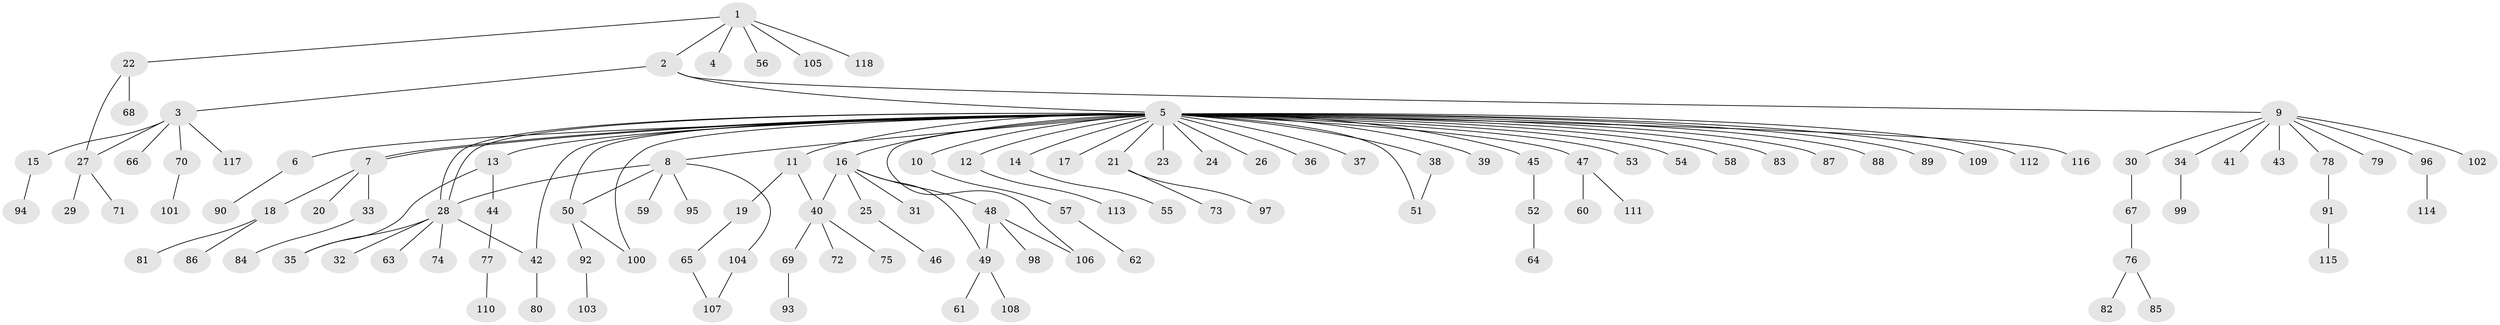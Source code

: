 // Generated by graph-tools (version 1.1) at 2025/11/02/27/25 16:11:11]
// undirected, 118 vertices, 130 edges
graph export_dot {
graph [start="1"]
  node [color=gray90,style=filled];
  1;
  2;
  3;
  4;
  5;
  6;
  7;
  8;
  9;
  10;
  11;
  12;
  13;
  14;
  15;
  16;
  17;
  18;
  19;
  20;
  21;
  22;
  23;
  24;
  25;
  26;
  27;
  28;
  29;
  30;
  31;
  32;
  33;
  34;
  35;
  36;
  37;
  38;
  39;
  40;
  41;
  42;
  43;
  44;
  45;
  46;
  47;
  48;
  49;
  50;
  51;
  52;
  53;
  54;
  55;
  56;
  57;
  58;
  59;
  60;
  61;
  62;
  63;
  64;
  65;
  66;
  67;
  68;
  69;
  70;
  71;
  72;
  73;
  74;
  75;
  76;
  77;
  78;
  79;
  80;
  81;
  82;
  83;
  84;
  85;
  86;
  87;
  88;
  89;
  90;
  91;
  92;
  93;
  94;
  95;
  96;
  97;
  98;
  99;
  100;
  101;
  102;
  103;
  104;
  105;
  106;
  107;
  108;
  109;
  110;
  111;
  112;
  113;
  114;
  115;
  116;
  117;
  118;
  1 -- 2;
  1 -- 4;
  1 -- 22;
  1 -- 56;
  1 -- 105;
  1 -- 118;
  2 -- 3;
  2 -- 5;
  2 -- 9;
  3 -- 15;
  3 -- 27;
  3 -- 66;
  3 -- 70;
  3 -- 117;
  5 -- 6;
  5 -- 7;
  5 -- 7;
  5 -- 8;
  5 -- 10;
  5 -- 11;
  5 -- 12;
  5 -- 13;
  5 -- 14;
  5 -- 16;
  5 -- 17;
  5 -- 21;
  5 -- 23;
  5 -- 24;
  5 -- 26;
  5 -- 28;
  5 -- 28;
  5 -- 36;
  5 -- 37;
  5 -- 38;
  5 -- 39;
  5 -- 42;
  5 -- 45;
  5 -- 47;
  5 -- 50;
  5 -- 51;
  5 -- 53;
  5 -- 54;
  5 -- 58;
  5 -- 83;
  5 -- 87;
  5 -- 88;
  5 -- 89;
  5 -- 100;
  5 -- 106;
  5 -- 109;
  5 -- 112;
  5 -- 116;
  6 -- 90;
  7 -- 18;
  7 -- 20;
  7 -- 33;
  8 -- 28;
  8 -- 50;
  8 -- 59;
  8 -- 95;
  8 -- 104;
  9 -- 30;
  9 -- 34;
  9 -- 41;
  9 -- 43;
  9 -- 78;
  9 -- 79;
  9 -- 96;
  9 -- 102;
  10 -- 57;
  11 -- 19;
  11 -- 40;
  12 -- 113;
  13 -- 35;
  13 -- 44;
  14 -- 55;
  15 -- 94;
  16 -- 25;
  16 -- 31;
  16 -- 40;
  16 -- 48;
  16 -- 49;
  18 -- 81;
  18 -- 86;
  19 -- 65;
  21 -- 73;
  21 -- 97;
  22 -- 27;
  22 -- 68;
  25 -- 46;
  27 -- 29;
  27 -- 71;
  28 -- 32;
  28 -- 35;
  28 -- 42;
  28 -- 63;
  28 -- 74;
  30 -- 67;
  33 -- 84;
  34 -- 99;
  38 -- 51;
  40 -- 69;
  40 -- 72;
  40 -- 75;
  42 -- 80;
  44 -- 77;
  45 -- 52;
  47 -- 60;
  47 -- 111;
  48 -- 49;
  48 -- 98;
  48 -- 106;
  49 -- 61;
  49 -- 108;
  50 -- 92;
  50 -- 100;
  52 -- 64;
  57 -- 62;
  65 -- 107;
  67 -- 76;
  69 -- 93;
  70 -- 101;
  76 -- 82;
  76 -- 85;
  77 -- 110;
  78 -- 91;
  91 -- 115;
  92 -- 103;
  96 -- 114;
  104 -- 107;
}
